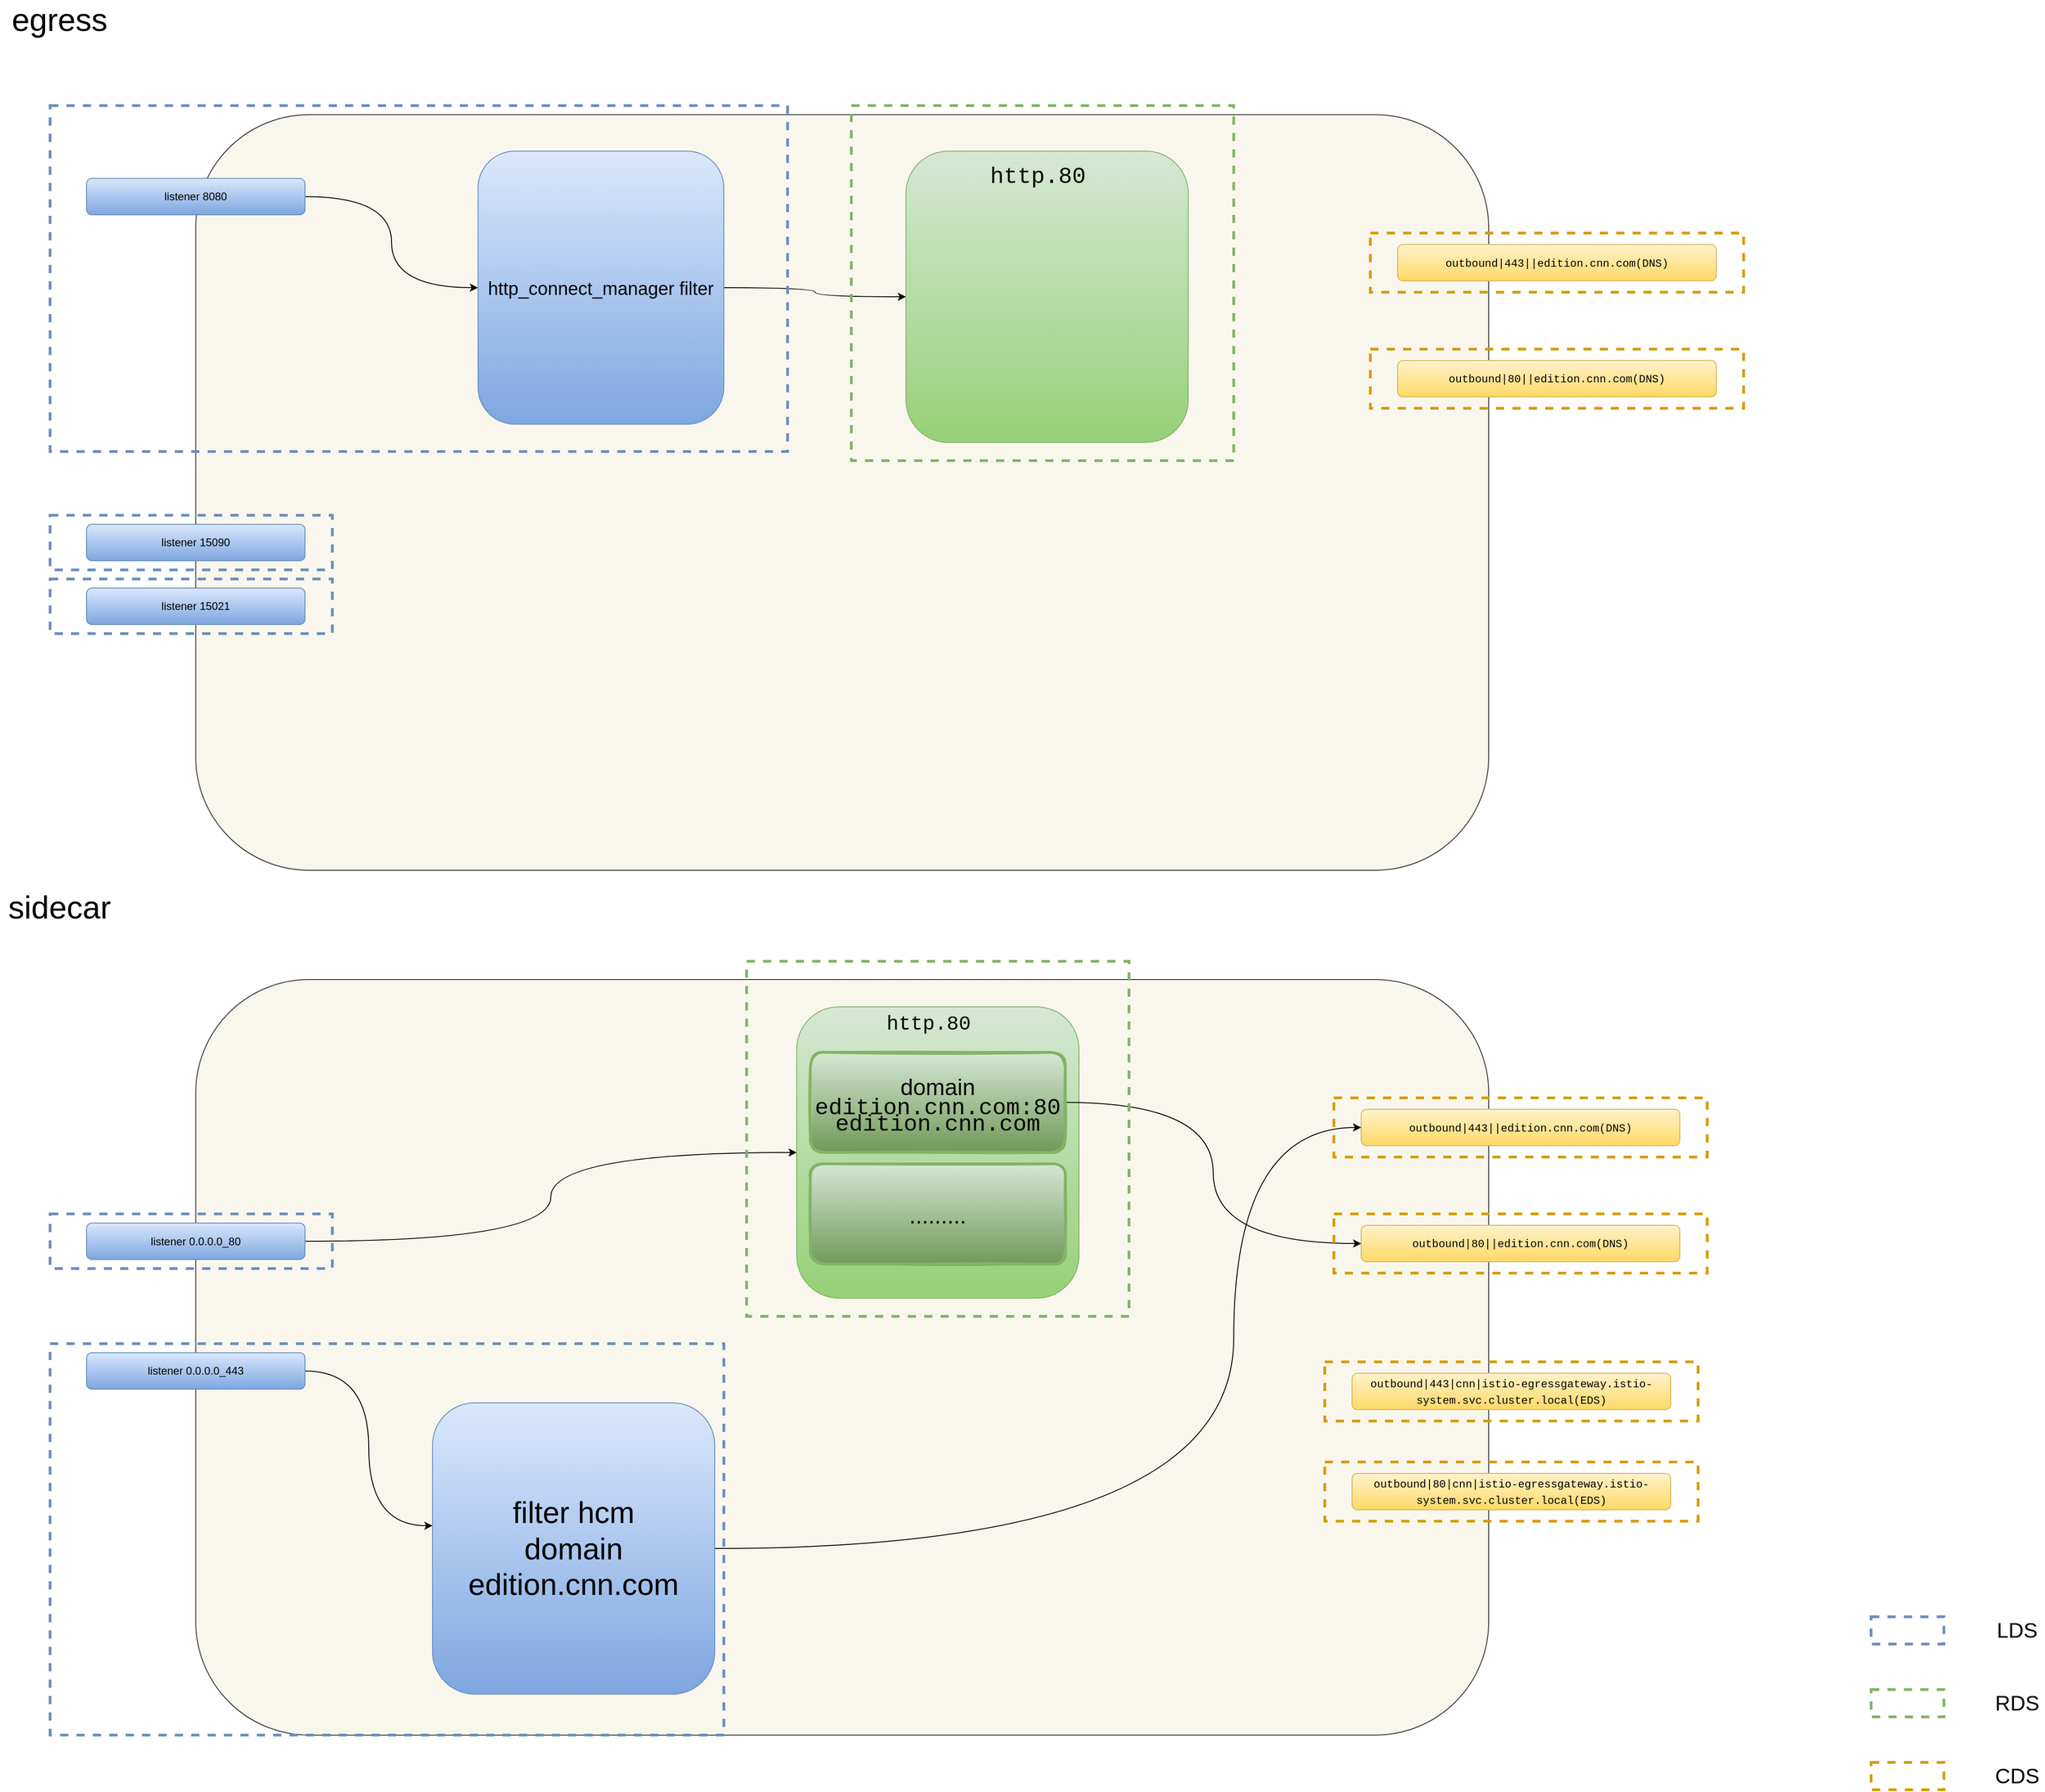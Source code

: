 <mxfile version="15.0.4" type="github">
  <diagram id="AIX3p-sAqaVESIFTII6M" name="第 1 页">
    <mxGraphModel dx="3160" dy="2000" grid="1" gridSize="10" guides="1" tooltips="1" connect="1" arrows="1" fold="1" page="1" pageScale="1" pageWidth="2339" pageHeight="3300" math="0" shadow="0">
      <root>
        <mxCell id="0" />
        <mxCell id="1" parent="0" />
        <mxCell id="fvGuiGc2wL7ZiQ-JMnJC-1" value="" style="rounded=1;whiteSpace=wrap;html=1;fillColor=#f9f7ed;strokeColor=#36393d;" parent="1" vertex="1">
          <mxGeometry x="300" y="200" width="1420" height="830" as="geometry" />
        </mxCell>
        <mxCell id="fvGuiGc2wL7ZiQ-JMnJC-19" style="edgeStyle=orthogonalEdgeStyle;curved=1;orthogonalLoop=1;jettySize=auto;html=1;entryX=0;entryY=0.5;entryDx=0;entryDy=0;" parent="1" source="fvGuiGc2wL7ZiQ-JMnJC-2" target="fvGuiGc2wL7ZiQ-JMnJC-13" edge="1">
          <mxGeometry relative="1" as="geometry" />
        </mxCell>
        <mxCell id="fvGuiGc2wL7ZiQ-JMnJC-2" value="listener 8080" style="rounded=1;whiteSpace=wrap;html=1;gradientColor=#7ea6e0;fillColor=#dae8fc;strokeColor=#6c8ebf;" parent="1" vertex="1">
          <mxGeometry x="180" y="270" width="240" height="40" as="geometry" />
        </mxCell>
        <mxCell id="fvGuiGc2wL7ZiQ-JMnJC-4" value="listener 15090" style="rounded=1;whiteSpace=wrap;html=1;gradientColor=#7ea6e0;fillColor=#dae8fc;strokeColor=#6c8ebf;" parent="1" vertex="1">
          <mxGeometry x="180" y="650" width="240" height="40" as="geometry" />
        </mxCell>
        <mxCell id="fvGuiGc2wL7ZiQ-JMnJC-5" value="listener 15021" style="rounded=1;whiteSpace=wrap;html=1;gradientColor=#7ea6e0;fillColor=#dae8fc;strokeColor=#6c8ebf;" parent="1" vertex="1">
          <mxGeometry x="180" y="720" width="240" height="40" as="geometry" />
        </mxCell>
        <mxCell id="fvGuiGc2wL7ZiQ-JMnJC-18" style="edgeStyle=orthogonalEdgeStyle;curved=1;orthogonalLoop=1;jettySize=auto;html=1;entryX=0;entryY=0.5;entryDx=0;entryDy=0;" parent="1" source="fvGuiGc2wL7ZiQ-JMnJC-13" target="fvGuiGc2wL7ZiQ-JMnJC-14" edge="1">
          <mxGeometry relative="1" as="geometry" />
        </mxCell>
        <mxCell id="fvGuiGc2wL7ZiQ-JMnJC-13" value="&lt;font style=&quot;font-size: 20px&quot;&gt;http_connect_manager filter&lt;/font&gt;" style="rounded=1;whiteSpace=wrap;html=1;gradientColor=#7ea6e0;fillColor=#dae8fc;strokeColor=#6c8ebf;" parent="1" vertex="1">
          <mxGeometry x="610" y="240" width="270" height="300" as="geometry" />
        </mxCell>
        <mxCell id="fvGuiGc2wL7ZiQ-JMnJC-14" value="" style="rounded=1;whiteSpace=wrap;html=1;gradientColor=#97d077;fillColor=#d5e8d4;strokeColor=#82b366;" parent="1" vertex="1">
          <mxGeometry x="1080" y="240" width="310" height="320" as="geometry" />
        </mxCell>
        <mxCell id="fvGuiGc2wL7ZiQ-JMnJC-15" value="&lt;div style=&quot;font-family: &amp;#34;menlo&amp;#34; , &amp;#34;monaco&amp;#34; , &amp;#34;courier new&amp;#34; , monospace ; line-height: 18px&quot;&gt;&lt;span&gt;&lt;font style=&quot;font-size: 25px&quot;&gt;http.80&lt;/font&gt;&lt;/span&gt;&lt;/div&gt;" style="text;html=1;strokeColor=none;align=center;verticalAlign=middle;whiteSpace=wrap;rounded=0;" parent="1" vertex="1">
          <mxGeometry x="1020" y="260" width="410" height="20" as="geometry" />
        </mxCell>
        <mxCell id="fvGuiGc2wL7ZiQ-JMnJC-22" value="" style="rounded=0;whiteSpace=wrap;html=1;dashed=1;strokeWidth=3;strokeColor=#6c8ebf;fillColor=none;" parent="1" vertex="1">
          <mxGeometry x="2140" y="1850" width="80" height="30" as="geometry" />
        </mxCell>
        <mxCell id="fvGuiGc2wL7ZiQ-JMnJC-24" value="" style="rounded=0;whiteSpace=wrap;html=1;dashed=1;strokeWidth=3;strokeColor=#82b366;fillColor=none;" parent="1" vertex="1">
          <mxGeometry x="2140" y="1930" width="80" height="30" as="geometry" />
        </mxCell>
        <mxCell id="fvGuiGc2wL7ZiQ-JMnJC-25" value="" style="rounded=0;whiteSpace=wrap;html=1;dashed=1;strokeWidth=3;strokeColor=#d79b00;fillColor=none;" parent="1" vertex="1">
          <mxGeometry x="2140" y="2010" width="80" height="30" as="geometry" />
        </mxCell>
        <mxCell id="fvGuiGc2wL7ZiQ-JMnJC-27" value="&lt;font style=&quot;font-size: 23px&quot;&gt;LDS&lt;/font&gt;" style="text;html=1;align=center;verticalAlign=middle;resizable=0;points=[];autosize=1;strokeColor=none;" parent="1" vertex="1">
          <mxGeometry x="2270" y="1855" width="60" height="20" as="geometry" />
        </mxCell>
        <mxCell id="fvGuiGc2wL7ZiQ-JMnJC-28" value="&lt;font style=&quot;font-size: 23px&quot;&gt;RDS&lt;/font&gt;" style="text;html=1;align=center;verticalAlign=middle;resizable=0;points=[];autosize=1;strokeColor=none;" parent="1" vertex="1">
          <mxGeometry x="2270" y="1935" width="60" height="20" as="geometry" />
        </mxCell>
        <mxCell id="fvGuiGc2wL7ZiQ-JMnJC-29" value="&lt;font style=&quot;font-size: 23px&quot;&gt;CDS&lt;/font&gt;" style="text;html=1;align=center;verticalAlign=middle;resizable=0;points=[];autosize=1;strokeColor=none;" parent="1" vertex="1">
          <mxGeometry x="2270" y="2015" width="60" height="20" as="geometry" />
        </mxCell>
        <mxCell id="fvGuiGc2wL7ZiQ-JMnJC-37" value="" style="rounded=0;whiteSpace=wrap;html=1;dashed=1;strokeWidth=3;strokeColor=#6c8ebf;fillColor=none;" parent="1" vertex="1">
          <mxGeometry x="140" y="640" width="310" height="60" as="geometry" />
        </mxCell>
        <mxCell id="fvGuiGc2wL7ZiQ-JMnJC-38" value="" style="rounded=0;whiteSpace=wrap;html=1;dashed=1;strokeWidth=3;strokeColor=#6c8ebf;fillColor=none;" parent="1" vertex="1">
          <mxGeometry x="140" y="710" width="310" height="60" as="geometry" />
        </mxCell>
        <mxCell id="fvGuiGc2wL7ZiQ-JMnJC-42" value="&lt;div style=&quot;font-family: &amp;#34;menlo&amp;#34; , &amp;#34;monaco&amp;#34; , &amp;#34;courier new&amp;#34; , monospace ; line-height: 18px&quot;&gt;&lt;div style=&quot;font-family: &amp;#34;menlo&amp;#34; , &amp;#34;monaco&amp;#34; , &amp;#34;courier new&amp;#34; , monospace ; line-height: 18px&quot;&gt;&lt;div style=&quot;font-family: &amp;#34;menlo&amp;#34; , &amp;#34;monaco&amp;#34; , &amp;#34;courier new&amp;#34; , monospace ; line-height: 18px&quot;&gt;&lt;span&gt;outbound|443||edition.cnn.com(DNS)&lt;/span&gt;&lt;/div&gt;&lt;/div&gt;&lt;/div&gt;" style="rounded=1;whiteSpace=wrap;html=1;gradientColor=#ffd966;fillColor=#fff2cc;strokeColor=#d6b656;" parent="1" vertex="1">
          <mxGeometry x="1620" y="342.5" width="350" height="40" as="geometry" />
        </mxCell>
        <mxCell id="cyqQac6DRZA5pEgaZw5--3" value="" style="rounded=1;whiteSpace=wrap;html=1;fillColor=#f9f7ed;strokeColor=#36393d;" parent="1" vertex="1">
          <mxGeometry x="300" y="1150" width="1420" height="830" as="geometry" />
        </mxCell>
        <mxCell id="cyqQac6DRZA5pEgaZw5--4" value="&lt;font style=&quot;font-size: 35px&quot;&gt;egress&lt;/font&gt;" style="text;html=1;align=center;verticalAlign=middle;resizable=0;points=[];autosize=1;strokeColor=none;" parent="1" vertex="1">
          <mxGeometry x="90" y="80" width="120" height="30" as="geometry" />
        </mxCell>
        <mxCell id="cyqQac6DRZA5pEgaZw5--5" value="&lt;font style=&quot;font-size: 35px&quot;&gt;sidecar&lt;/font&gt;" style="text;html=1;align=center;verticalAlign=middle;resizable=0;points=[];autosize=1;strokeColor=none;" parent="1" vertex="1">
          <mxGeometry x="85" y="1055" width="130" height="30" as="geometry" />
        </mxCell>
        <mxCell id="cyqQac6DRZA5pEgaZw5--6" value="&lt;div style=&quot;font-family: &amp;#34;menlo&amp;#34; , &amp;#34;monaco&amp;#34; , &amp;#34;courier new&amp;#34; , monospace ; line-height: 18px&quot;&gt;&lt;div style=&quot;font-family: &amp;#34;menlo&amp;#34; , &amp;#34;monaco&amp;#34; , &amp;#34;courier new&amp;#34; , monospace ; line-height: 18px&quot;&gt;&lt;div style=&quot;font-family: &amp;#34;menlo&amp;#34; , &amp;#34;monaco&amp;#34; , &amp;#34;courier new&amp;#34; , monospace ; line-height: 18px&quot;&gt;&lt;span&gt;outbound|443||edition.cnn.com(DNS)&lt;/span&gt;&lt;/div&gt;&lt;/div&gt;&lt;/div&gt;" style="rounded=1;whiteSpace=wrap;html=1;gradientColor=#ffd966;fillColor=#fff2cc;strokeColor=#d6b656;" parent="1" vertex="1">
          <mxGeometry x="1580" y="1292.5" width="350" height="40" as="geometry" />
        </mxCell>
        <mxCell id="cyqQac6DRZA5pEgaZw5--7" value="&lt;div style=&quot;font-family: &amp;#34;menlo&amp;#34; , &amp;#34;monaco&amp;#34; , &amp;#34;courier new&amp;#34; , monospace ; line-height: 18px&quot;&gt;&lt;div style=&quot;font-family: &amp;#34;menlo&amp;#34; , &amp;#34;monaco&amp;#34; , &amp;#34;courier new&amp;#34; , monospace ; line-height: 18px&quot;&gt;&lt;div style=&quot;font-family: &amp;#34;menlo&amp;#34; , &amp;#34;monaco&amp;#34; , &amp;#34;courier new&amp;#34; , monospace ; line-height: 18px&quot;&gt;&lt;span&gt;outbound|80||edition.cnn.com(DNS)&lt;/span&gt;&lt;/div&gt;&lt;/div&gt;&lt;/div&gt;" style="rounded=1;whiteSpace=wrap;html=1;gradientColor=#ffd966;fillColor=#fff2cc;strokeColor=#d6b656;" parent="1" vertex="1">
          <mxGeometry x="1580" y="1420" width="350" height="40" as="geometry" />
        </mxCell>
        <mxCell id="cyqQac6DRZA5pEgaZw5--25" style="edgeStyle=orthogonalEdgeStyle;curved=1;orthogonalLoop=1;jettySize=auto;html=1;entryX=0;entryY=0.422;entryDx=0;entryDy=0;entryPerimeter=0;" parent="1" source="cyqQac6DRZA5pEgaZw5--10" target="cyqQac6DRZA5pEgaZw5--15" edge="1">
          <mxGeometry relative="1" as="geometry" />
        </mxCell>
        <mxCell id="cyqQac6DRZA5pEgaZw5--10" value="listener 0.0.0.0_443" style="rounded=1;whiteSpace=wrap;html=1;gradientColor=#7ea6e0;fillColor=#dae8fc;strokeColor=#6c8ebf;" parent="1" vertex="1">
          <mxGeometry x="180" y="1560" width="240" height="40" as="geometry" />
        </mxCell>
        <mxCell id="cyqQac6DRZA5pEgaZw5--23" style="edgeStyle=orthogonalEdgeStyle;curved=1;orthogonalLoop=1;jettySize=auto;html=1;entryX=0;entryY=0.5;entryDx=0;entryDy=0;" parent="1" source="cyqQac6DRZA5pEgaZw5--12" target="cyqQac6DRZA5pEgaZw5--14" edge="1">
          <mxGeometry relative="1" as="geometry" />
        </mxCell>
        <mxCell id="cyqQac6DRZA5pEgaZw5--12" value="listener 0.0.0.0_80" style="rounded=1;whiteSpace=wrap;html=1;gradientColor=#7ea6e0;fillColor=#dae8fc;strokeColor=#6c8ebf;" parent="1" vertex="1">
          <mxGeometry x="180" y="1417.5" width="240" height="40" as="geometry" />
        </mxCell>
        <mxCell id="cyqQac6DRZA5pEgaZw5--14" value="" style="rounded=1;whiteSpace=wrap;html=1;gradientColor=#97d077;fillColor=#d5e8d4;strokeColor=#82b366;" parent="1" vertex="1">
          <mxGeometry x="960" y="1180" width="310" height="320" as="geometry" />
        </mxCell>
        <mxCell id="cyqQac6DRZA5pEgaZw5--26" style="edgeStyle=orthogonalEdgeStyle;curved=1;orthogonalLoop=1;jettySize=auto;html=1;entryX=0;entryY=0.5;entryDx=0;entryDy=0;" parent="1" source="cyqQac6DRZA5pEgaZw5--15" target="cyqQac6DRZA5pEgaZw5--6" edge="1">
          <mxGeometry relative="1" as="geometry">
            <Array as="points">
              <mxPoint x="1440" y="1775" />
              <mxPoint x="1440" y="1313" />
            </Array>
          </mxGeometry>
        </mxCell>
        <mxCell id="cyqQac6DRZA5pEgaZw5--15" value="&lt;font style=&quot;font-size: 33px&quot;&gt;filter hcm&lt;br&gt;domain&lt;br&gt;edition.cnn.com&lt;/font&gt;" style="rounded=1;whiteSpace=wrap;html=1;gradientColor=#7ea6e0;fillColor=#dae8fc;strokeColor=#6c8ebf;" parent="1" vertex="1">
          <mxGeometry x="560" y="1615" width="310" height="320" as="geometry" />
        </mxCell>
        <mxCell id="cyqQac6DRZA5pEgaZw5--16" value="&lt;div style=&quot;font-family: &amp;#34;menlo&amp;#34; , &amp;#34;monaco&amp;#34; , &amp;#34;courier new&amp;#34; , monospace ; line-height: 18px&quot;&gt;&lt;span&gt;&lt;font style=&quot;font-size: 22px&quot;&gt;http.80&lt;/font&gt;&lt;/span&gt;&lt;/div&gt;" style="text;html=1;strokeColor=none;align=center;verticalAlign=middle;whiteSpace=wrap;rounded=0;" parent="1" vertex="1">
          <mxGeometry x="900" y="1190" width="410" height="20" as="geometry" />
        </mxCell>
        <mxCell id="cyqQac6DRZA5pEgaZw5--24" style="edgeStyle=orthogonalEdgeStyle;curved=1;orthogonalLoop=1;jettySize=auto;html=1;entryX=0;entryY=0.5;entryDx=0;entryDy=0;" parent="1" source="cyqQac6DRZA5pEgaZw5--17" target="cyqQac6DRZA5pEgaZw5--7" edge="1">
          <mxGeometry relative="1" as="geometry" />
        </mxCell>
        <mxCell id="cyqQac6DRZA5pEgaZw5--17" value="&lt;font style=&quot;font-size: 25px&quot;&gt;domain&lt;br&gt;&lt;/font&gt;&lt;div style=&quot;font-family: &amp;#34;menlo&amp;#34; , &amp;#34;monaco&amp;#34; , &amp;#34;courier new&amp;#34; , monospace ; line-height: 18px ; font-size: 25px&quot;&gt;edition.cnn.com:80&lt;/div&gt;&lt;div style=&quot;font-family: &amp;#34;menlo&amp;#34; , &amp;#34;monaco&amp;#34; , &amp;#34;courier new&amp;#34; , monospace ; line-height: 18px ; font-size: 25px&quot;&gt;&lt;div style=&quot;line-height: 18px&quot;&gt;edition.cnn.com&lt;/div&gt;&lt;/div&gt;" style="rounded=1;whiteSpace=wrap;html=1;shadow=0;glass=0;sketch=1;strokeWidth=3;fillColor=#d5e8d4;gradientDirection=south;strokeColor=#82b366;gradientColor=#6F9958;" parent="1" vertex="1">
          <mxGeometry x="975" y="1230" width="280" height="110" as="geometry" />
        </mxCell>
        <mxCell id="cyqQac6DRZA5pEgaZw5--18" value="&lt;span style=&quot;font-size: 25px&quot;&gt;.........&lt;/span&gt;" style="rounded=1;whiteSpace=wrap;html=1;shadow=0;glass=0;sketch=1;strokeWidth=3;fillColor=#d5e8d4;gradientDirection=south;strokeColor=#82b366;gradientColor=#6F9958;" parent="1" vertex="1">
          <mxGeometry x="975" y="1352.5" width="280" height="110" as="geometry" />
        </mxCell>
        <mxCell id="fvGuiGc2wL7ZiQ-JMnJC-46" value="" style="rounded=0;whiteSpace=wrap;html=1;dashed=1;strokeWidth=3;strokeColor=#d79b00;fillColor=none;" parent="1" vertex="1">
          <mxGeometry x="1590" y="330" width="410" height="65" as="geometry" />
        </mxCell>
        <mxCell id="fvGuiGc2wL7ZiQ-JMnJC-31" value="" style="rounded=0;whiteSpace=wrap;html=1;dashed=1;strokeWidth=3;strokeColor=#6c8ebf;fillColor=none;" parent="1" vertex="1">
          <mxGeometry x="140" y="190" width="810" height="380" as="geometry" />
        </mxCell>
        <mxCell id="fvGuiGc2wL7ZiQ-JMnJC-32" value="" style="rounded=0;whiteSpace=wrap;html=1;dashed=1;strokeWidth=3;strokeColor=#82b366;fillColor=none;" parent="1" vertex="1">
          <mxGeometry x="1020" y="190" width="420" height="390" as="geometry" />
        </mxCell>
        <mxCell id="cyqQac6DRZA5pEgaZw5--13" value="" style="rounded=0;whiteSpace=wrap;html=1;dashed=1;strokeWidth=3;strokeColor=#6c8ebf;fillColor=none;" parent="1" vertex="1">
          <mxGeometry x="140" y="1550" width="740" height="430" as="geometry" />
        </mxCell>
        <mxCell id="cyqQac6DRZA5pEgaZw5--11" value="" style="rounded=0;whiteSpace=wrap;html=1;dashed=1;strokeWidth=3;strokeColor=#6c8ebf;fillColor=none;" parent="1" vertex="1">
          <mxGeometry x="140" y="1407.5" width="310" height="60" as="geometry" />
        </mxCell>
        <mxCell id="cyqQac6DRZA5pEgaZw5--22" value="" style="rounded=0;whiteSpace=wrap;html=1;dashed=1;strokeWidth=3;strokeColor=#82b366;fillColor=none;" parent="1" vertex="1">
          <mxGeometry x="905" y="1130" width="420" height="390" as="geometry" />
        </mxCell>
        <mxCell id="cyqQac6DRZA5pEgaZw5--9" value="" style="rounded=0;whiteSpace=wrap;html=1;dashed=1;strokeWidth=3;strokeColor=#d79b00;fillColor=none;" parent="1" vertex="1">
          <mxGeometry x="1550" y="1280" width="410" height="65" as="geometry" />
        </mxCell>
        <mxCell id="cyqQac6DRZA5pEgaZw5--8" value="" style="rounded=0;whiteSpace=wrap;html=1;dashed=1;strokeWidth=3;strokeColor=#d79b00;fillColor=none;" parent="1" vertex="1">
          <mxGeometry x="1550" y="1407.5" width="410" height="65" as="geometry" />
        </mxCell>
        <mxCell id="cyqQac6DRZA5pEgaZw5--1" value="&lt;div style=&quot;font-family: &amp;#34;menlo&amp;#34; , &amp;#34;monaco&amp;#34; , &amp;#34;courier new&amp;#34; , monospace ; line-height: 18px&quot;&gt;&lt;div style=&quot;font-family: &amp;#34;menlo&amp;#34; , &amp;#34;monaco&amp;#34; , &amp;#34;courier new&amp;#34; , monospace ; line-height: 18px&quot;&gt;&lt;div style=&quot;font-family: &amp;#34;menlo&amp;#34; , &amp;#34;monaco&amp;#34; , &amp;#34;courier new&amp;#34; , monospace ; line-height: 18px&quot;&gt;&lt;span&gt;outbound|80||edition.cnn.com(DNS)&lt;/span&gt;&lt;/div&gt;&lt;/div&gt;&lt;/div&gt;" style="rounded=1;whiteSpace=wrap;html=1;gradientColor=#ffd966;fillColor=#fff2cc;strokeColor=#d6b656;" parent="1" vertex="1">
          <mxGeometry x="1620" y="470" width="350" height="40" as="geometry" />
        </mxCell>
        <mxCell id="cyqQac6DRZA5pEgaZw5--2" value="" style="rounded=0;whiteSpace=wrap;html=1;dashed=1;strokeWidth=3;strokeColor=#d79b00;fillColor=none;" parent="1" vertex="1">
          <mxGeometry x="1590" y="457.5" width="410" height="65" as="geometry" />
        </mxCell>
        <mxCell id="rcYpAUuiluR1ljasDBnI-1" value="&lt;div style=&quot;font-family: &amp;#34;menlo&amp;#34; , &amp;#34;monaco&amp;#34; , &amp;#34;courier new&amp;#34; , monospace ; line-height: 18px&quot;&gt;&lt;div style=&quot;font-family: &amp;#34;menlo&amp;#34; , &amp;#34;monaco&amp;#34; , &amp;#34;courier new&amp;#34; , monospace ; line-height: 18px&quot;&gt;&lt;div style=&quot;font-family: &amp;#34;menlo&amp;#34; , &amp;#34;monaco&amp;#34; , &amp;#34;courier new&amp;#34; , monospace ; line-height: 18px&quot;&gt;&lt;div style=&quot;font-family: &amp;#34;menlo&amp;#34; , &amp;#34;monaco&amp;#34; , &amp;#34;courier new&amp;#34; , monospace ; line-height: 18px&quot;&gt;&lt;span&gt;outbound|443|cnn|istio-egressgateway.istio-system.svc.cluster.local(EDS)&lt;/span&gt;&lt;/div&gt;&lt;/div&gt;&lt;/div&gt;&lt;/div&gt;" style="rounded=1;whiteSpace=wrap;html=1;gradientColor=#ffd966;fillColor=#fff2cc;strokeColor=#d6b656;" vertex="1" parent="1">
          <mxGeometry x="1570" y="1582.5" width="350" height="40" as="geometry" />
        </mxCell>
        <mxCell id="rcYpAUuiluR1ljasDBnI-3" value="&lt;div style=&quot;font-family: &amp;quot;menlo&amp;quot; , &amp;quot;monaco&amp;quot; , &amp;quot;courier new&amp;quot; , monospace ; line-height: 18px&quot;&gt;&lt;div style=&quot;font-family: &amp;quot;menlo&amp;quot; , &amp;quot;monaco&amp;quot; , &amp;quot;courier new&amp;quot; , monospace ; line-height: 18px&quot;&gt;&lt;div style=&quot;font-family: &amp;quot;menlo&amp;quot; , &amp;quot;monaco&amp;quot; , &amp;quot;courier new&amp;quot; , monospace ; line-height: 18px&quot;&gt;&lt;div style=&quot;font-family: &amp;quot;menlo&amp;quot; , &amp;quot;monaco&amp;quot; , &amp;quot;courier new&amp;quot; , monospace ; line-height: 18px&quot;&gt;&lt;span style=&quot;&quot;&gt;outbound|80|cnn|istio-egressgateway.istio-system.svc.cluster.local(EDS)&lt;/span&gt;&lt;/div&gt;&lt;/div&gt;&lt;/div&gt;&lt;/div&gt;" style="rounded=1;whiteSpace=wrap;html=1;gradientColor=#ffd966;fillColor=#fff2cc;strokeColor=#d6b656;" vertex="1" parent="1">
          <mxGeometry x="1570" y="1692.5" width="350" height="40" as="geometry" />
        </mxCell>
        <mxCell id="rcYpAUuiluR1ljasDBnI-2" value="" style="rounded=0;whiteSpace=wrap;html=1;dashed=1;strokeWidth=3;strokeColor=#d79b00;fillColor=none;" vertex="1" parent="1">
          <mxGeometry x="1540" y="1570" width="410" height="65" as="geometry" />
        </mxCell>
        <mxCell id="rcYpAUuiluR1ljasDBnI-4" value="" style="rounded=0;whiteSpace=wrap;html=1;dashed=1;strokeWidth=3;strokeColor=#d79b00;fillColor=none;" vertex="1" parent="1">
          <mxGeometry x="1540" y="1680" width="410" height="65" as="geometry" />
        </mxCell>
      </root>
    </mxGraphModel>
  </diagram>
</mxfile>
